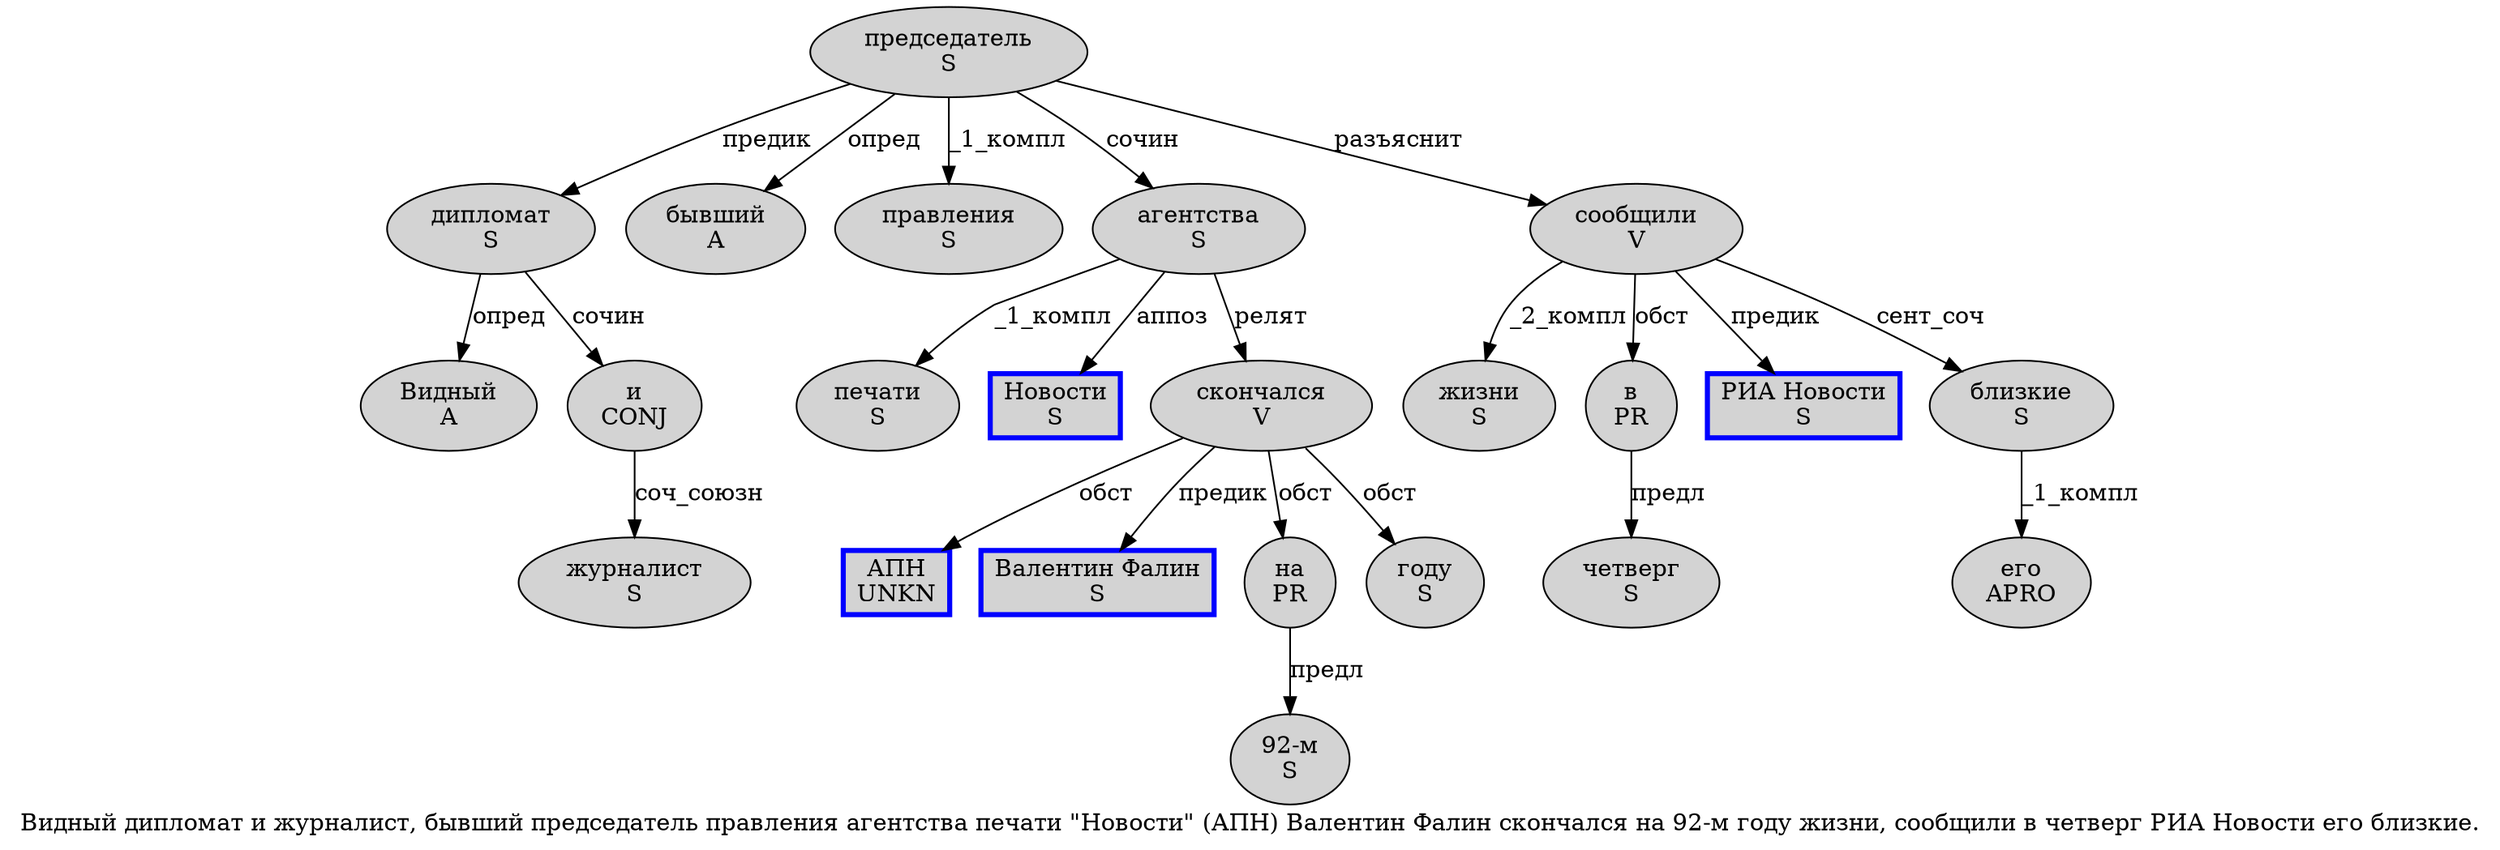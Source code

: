 digraph SENTENCE_433 {
	graph [label="Видный дипломат и журналист, бывший председатель правления агентства печати \"Новости\" (АПН) Валентин Фалин скончался на 92-м году жизни, сообщили в четверг РИА Новости его близкие."]
	node [style=filled]
		0 [label="Видный
A" color="" fillcolor=lightgray penwidth=1 shape=ellipse]
		1 [label="дипломат
S" color="" fillcolor=lightgray penwidth=1 shape=ellipse]
		2 [label="и
CONJ" color="" fillcolor=lightgray penwidth=1 shape=ellipse]
		3 [label="журналист
S" color="" fillcolor=lightgray penwidth=1 shape=ellipse]
		5 [label="бывший
A" color="" fillcolor=lightgray penwidth=1 shape=ellipse]
		6 [label="председатель
S" color="" fillcolor=lightgray penwidth=1 shape=ellipse]
		7 [label="правления
S" color="" fillcolor=lightgray penwidth=1 shape=ellipse]
		8 [label="агентства
S" color="" fillcolor=lightgray penwidth=1 shape=ellipse]
		9 [label="печати
S" color="" fillcolor=lightgray penwidth=1 shape=ellipse]
		11 [label="Новости
S" color=blue fillcolor=lightgray penwidth=3 shape=box]
		14 [label="АПН
UNKN" color=blue fillcolor=lightgray penwidth=3 shape=box]
		16 [label="Валентин Фалин
S" color=blue fillcolor=lightgray penwidth=3 shape=box]
		17 [label="скончался
V" color="" fillcolor=lightgray penwidth=1 shape=ellipse]
		18 [label="на
PR" color="" fillcolor=lightgray penwidth=1 shape=ellipse]
		19 [label="92-м
S" color="" fillcolor=lightgray penwidth=1 shape=ellipse]
		20 [label="году
S" color="" fillcolor=lightgray penwidth=1 shape=ellipse]
		21 [label="жизни
S" color="" fillcolor=lightgray penwidth=1 shape=ellipse]
		23 [label="сообщили
V" color="" fillcolor=lightgray penwidth=1 shape=ellipse]
		24 [label="в
PR" color="" fillcolor=lightgray penwidth=1 shape=ellipse]
		25 [label="четверг
S" color="" fillcolor=lightgray penwidth=1 shape=ellipse]
		26 [label="РИА Новости
S" color=blue fillcolor=lightgray penwidth=3 shape=box]
		27 [label="его
APRO" color="" fillcolor=lightgray penwidth=1 shape=ellipse]
		28 [label="близкие
S" color="" fillcolor=lightgray penwidth=1 shape=ellipse]
			24 -> 25 [label="предл"]
			28 -> 27 [label="_1_компл"]
			23 -> 21 [label="_2_компл"]
			23 -> 24 [label="обст"]
			23 -> 26 [label="предик"]
			23 -> 28 [label="сент_соч"]
			18 -> 19 [label="предл"]
			6 -> 1 [label="предик"]
			6 -> 5 [label="опред"]
			6 -> 7 [label="_1_компл"]
			6 -> 8 [label="сочин"]
			6 -> 23 [label="разъяснит"]
			8 -> 9 [label="_1_компл"]
			8 -> 11 [label="аппоз"]
			8 -> 17 [label="релят"]
			2 -> 3 [label="соч_союзн"]
			1 -> 0 [label="опред"]
			1 -> 2 [label="сочин"]
			17 -> 14 [label="обст"]
			17 -> 16 [label="предик"]
			17 -> 18 [label="обст"]
			17 -> 20 [label="обст"]
}